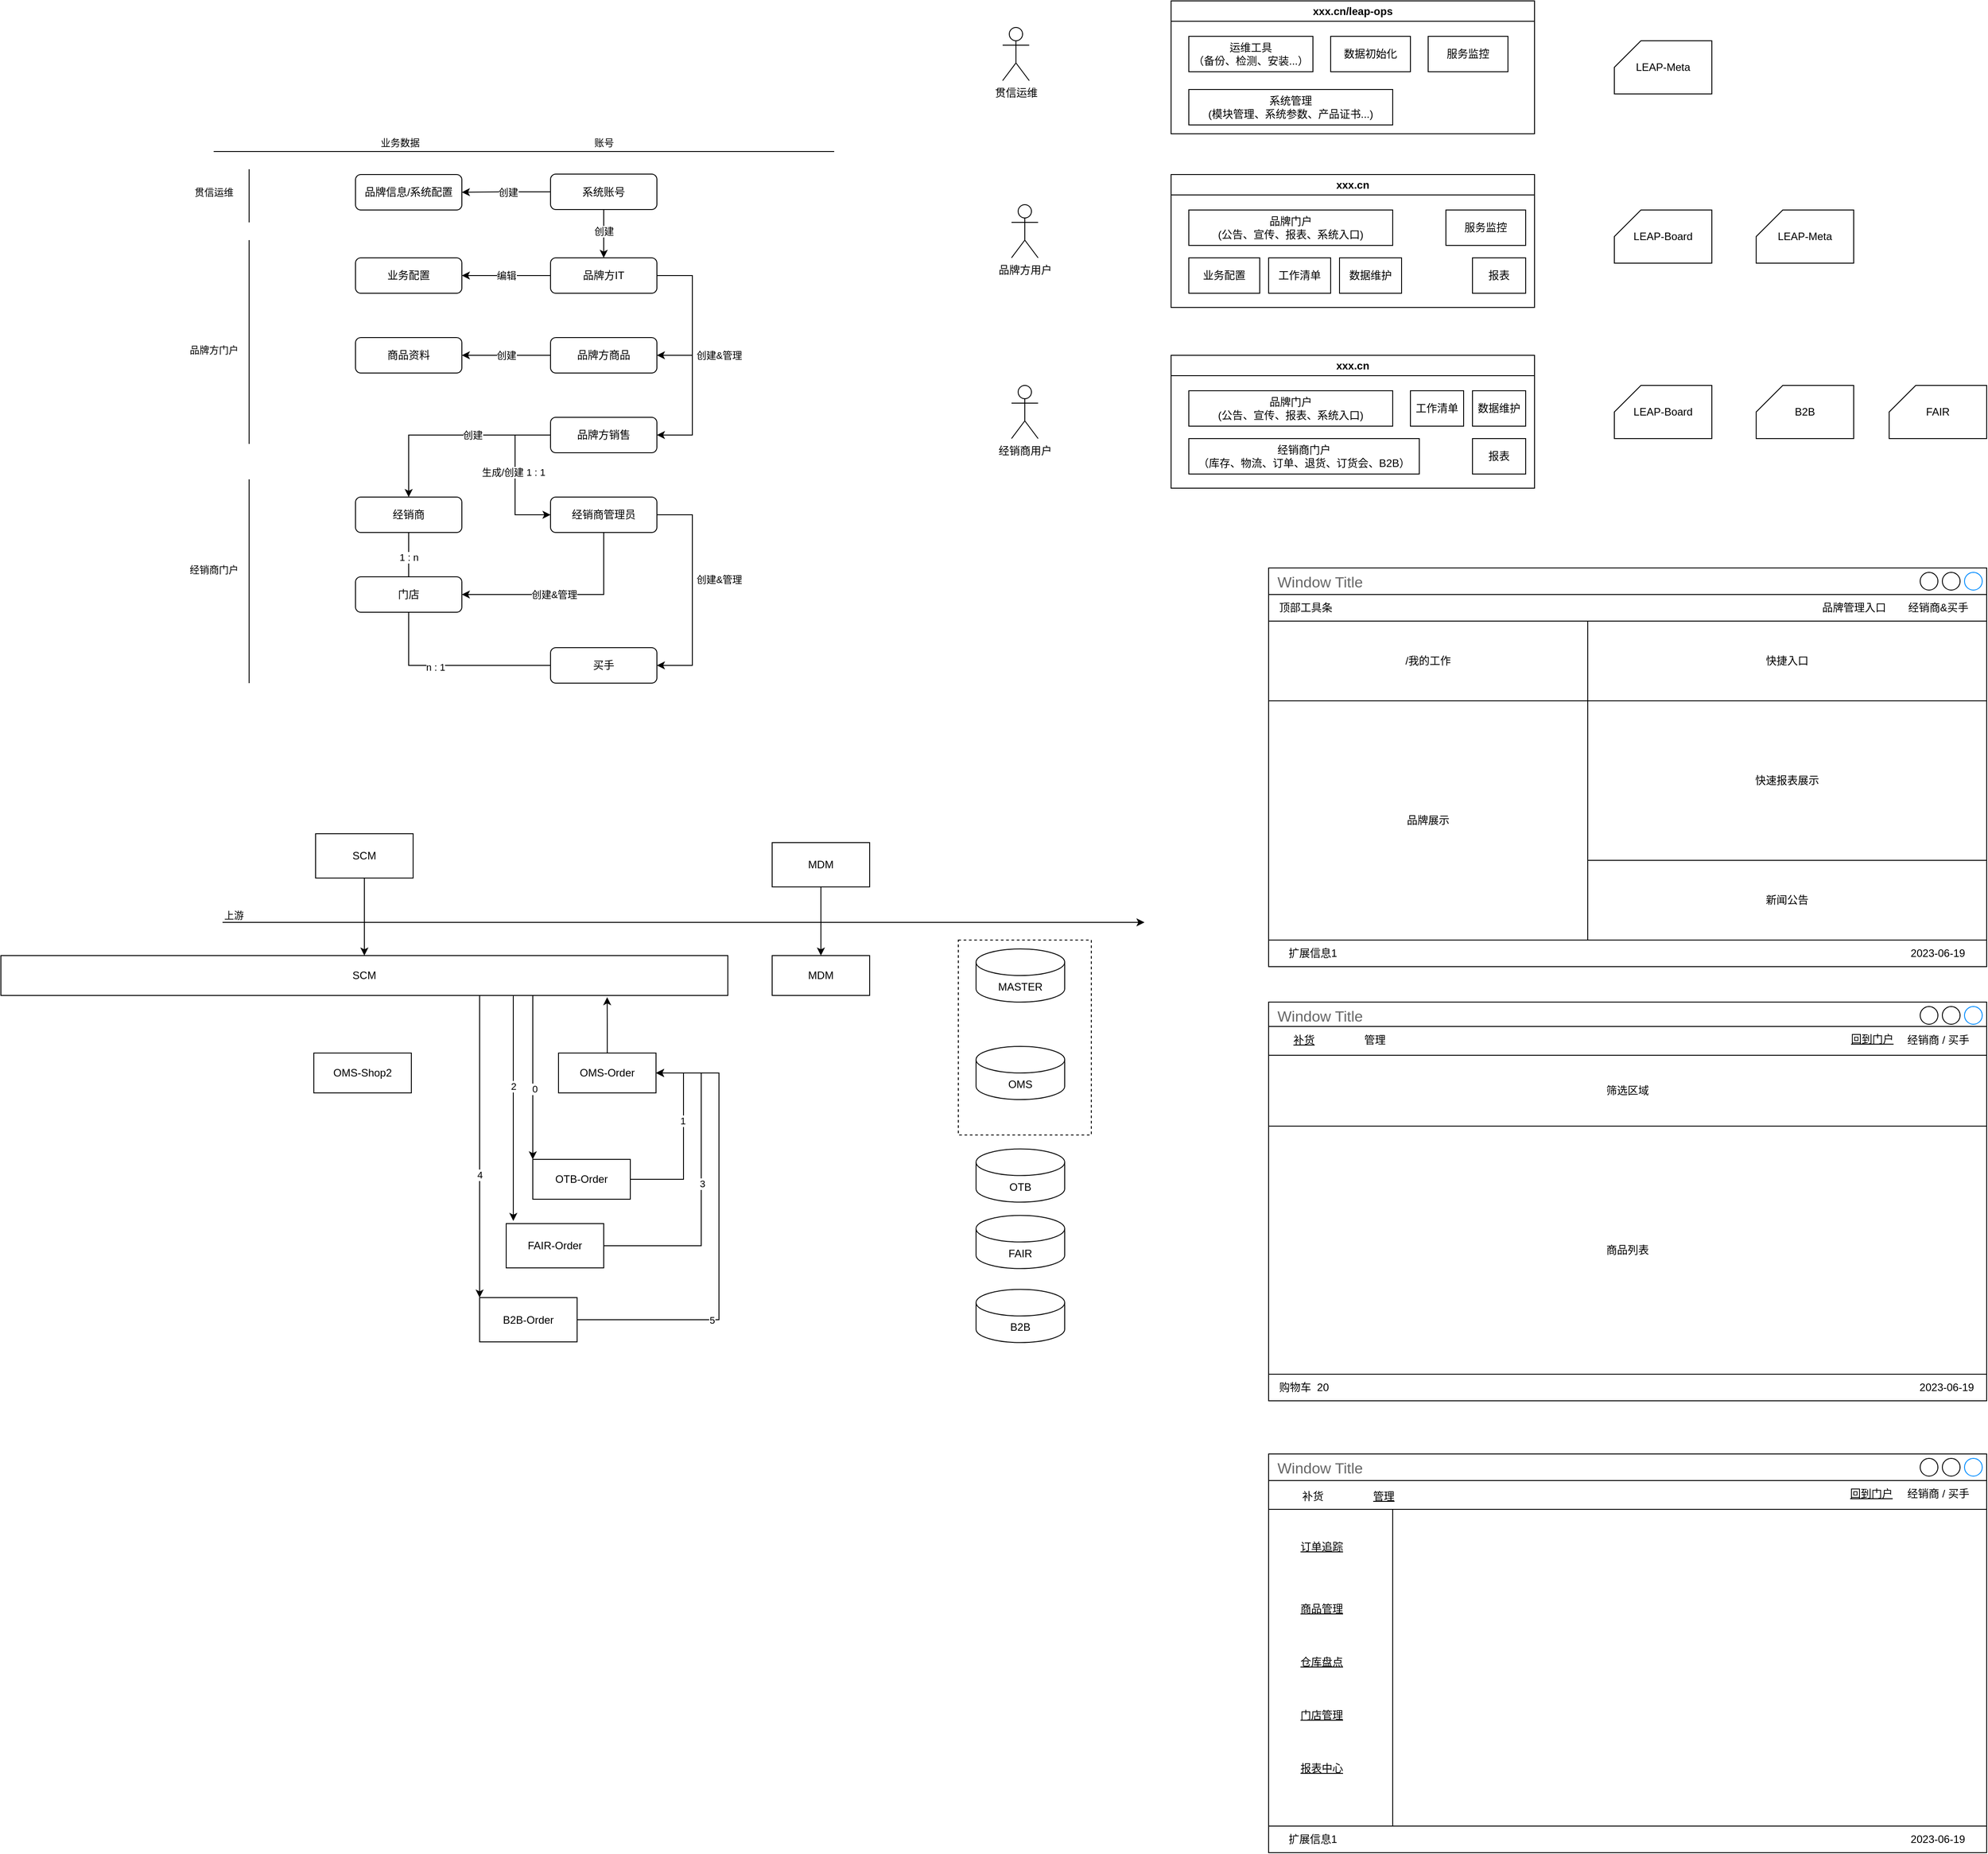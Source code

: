 <mxfile version="21.4.0" type="github">
  <diagram id="C5RBs43oDa-KdzZeNtuy" name="Page-1">
    <mxGraphModel dx="2608" dy="1762" grid="1" gridSize="10" guides="1" tooltips="1" connect="1" arrows="1" fold="1" page="1" pageScale="1" pageWidth="827" pageHeight="1169" math="0" shadow="0">
      <root>
        <mxCell id="WIyWlLk6GJQsqaUBKTNV-0" />
        <mxCell id="WIyWlLk6GJQsqaUBKTNV-1" parent="WIyWlLk6GJQsqaUBKTNV-0" />
        <mxCell id="HjhSXlSNP8xoIB5NwdiO-0" value="" style="rounded=0;whiteSpace=wrap;html=1;dashed=1;" parent="WIyWlLk6GJQsqaUBKTNV-1" vertex="1">
          <mxGeometry x="100" y="240" width="150" height="220" as="geometry" />
        </mxCell>
        <mxCell id="aKXcUhwsYdAueO1rFDs8-0" value="MASTER" style="shape=cylinder3;whiteSpace=wrap;html=1;boundedLbl=1;backgroundOutline=1;size=15;" parent="WIyWlLk6GJQsqaUBKTNV-1" vertex="1">
          <mxGeometry x="120" y="250" width="100" height="60" as="geometry" />
        </mxCell>
        <mxCell id="aKXcUhwsYdAueO1rFDs8-1" value="FAIR" style="shape=cylinder3;whiteSpace=wrap;html=1;boundedLbl=1;backgroundOutline=1;size=15;" parent="WIyWlLk6GJQsqaUBKTNV-1" vertex="1">
          <mxGeometry x="120" y="550.75" width="100" height="60" as="geometry" />
        </mxCell>
        <mxCell id="aKXcUhwsYdAueO1rFDs8-2" value="B2B" style="shape=cylinder3;whiteSpace=wrap;html=1;boundedLbl=1;backgroundOutline=1;size=15;" parent="WIyWlLk6GJQsqaUBKTNV-1" vertex="1">
          <mxGeometry x="120" y="634.25" width="100" height="60" as="geometry" />
        </mxCell>
        <mxCell id="aKXcUhwsYdAueO1rFDs8-3" value="MDM" style="rounded=0;whiteSpace=wrap;html=1;" parent="WIyWlLk6GJQsqaUBKTNV-1" vertex="1">
          <mxGeometry x="-110" y="257.5" width="110" height="45" as="geometry" />
        </mxCell>
        <mxCell id="aKXcUhwsYdAueO1rFDs8-4" value="" style="endArrow=classic;html=1;rounded=0;" parent="WIyWlLk6GJQsqaUBKTNV-1" edge="1">
          <mxGeometry relative="1" as="geometry">
            <mxPoint x="-730" y="220" as="sourcePoint" />
            <mxPoint x="310" y="220" as="targetPoint" />
          </mxGeometry>
        </mxCell>
        <mxCell id="aKXcUhwsYdAueO1rFDs8-6" value="上游" style="edgeLabel;resizable=0;html=1;align=left;verticalAlign=bottom;" parent="aKXcUhwsYdAueO1rFDs8-4" connectable="0" vertex="1">
          <mxGeometry x="-1" relative="1" as="geometry" />
        </mxCell>
        <mxCell id="aKXcUhwsYdAueO1rFDs8-12" style="edgeStyle=orthogonalEdgeStyle;rounded=0;orthogonalLoop=1;jettySize=auto;html=1;entryX=0.5;entryY=0;entryDx=0;entryDy=0;" parent="WIyWlLk6GJQsqaUBKTNV-1" source="aKXcUhwsYdAueO1rFDs8-11" target="aKXcUhwsYdAueO1rFDs8-3" edge="1">
          <mxGeometry relative="1" as="geometry" />
        </mxCell>
        <mxCell id="aKXcUhwsYdAueO1rFDs8-11" value="MDM" style="rounded=0;whiteSpace=wrap;html=1;" parent="WIyWlLk6GJQsqaUBKTNV-1" vertex="1">
          <mxGeometry x="-110" y="130" width="110" height="50" as="geometry" />
        </mxCell>
        <mxCell id="aKXcUhwsYdAueO1rFDs8-53" style="edgeStyle=orthogonalEdgeStyle;rounded=0;orthogonalLoop=1;jettySize=auto;html=1;exitX=0.5;exitY=0;exitDx=0;exitDy=0;entryX=0.834;entryY=1.044;entryDx=0;entryDy=0;entryPerimeter=0;" parent="WIyWlLk6GJQsqaUBKTNV-1" source="aKXcUhwsYdAueO1rFDs8-16" target="aKXcUhwsYdAueO1rFDs8-30" edge="1">
          <mxGeometry relative="1" as="geometry" />
        </mxCell>
        <mxCell id="aKXcUhwsYdAueO1rFDs8-16" value="OMS-Order" style="rounded=0;whiteSpace=wrap;html=1;" parent="WIyWlLk6GJQsqaUBKTNV-1" vertex="1">
          <mxGeometry x="-351" y="367.5" width="110" height="45" as="geometry" />
        </mxCell>
        <mxCell id="aKXcUhwsYdAueO1rFDs8-41" style="edgeStyle=orthogonalEdgeStyle;rounded=0;orthogonalLoop=1;jettySize=auto;html=1;exitX=1;exitY=0.5;exitDx=0;exitDy=0;entryX=1;entryY=0.5;entryDx=0;entryDy=0;" parent="WIyWlLk6GJQsqaUBKTNV-1" source="aKXcUhwsYdAueO1rFDs8-18" target="aKXcUhwsYdAueO1rFDs8-16" edge="1">
          <mxGeometry relative="1" as="geometry">
            <Array as="points">
              <mxPoint x="-190" y="585" />
              <mxPoint x="-190" y="390" />
            </Array>
          </mxGeometry>
        </mxCell>
        <mxCell id="aKXcUhwsYdAueO1rFDs8-50" value="3" style="edgeLabel;html=1;align=center;verticalAlign=middle;resizable=0;points=[];" parent="aKXcUhwsYdAueO1rFDs8-41" vertex="1" connectable="0">
          <mxGeometry x="0.015" y="-1" relative="1" as="geometry">
            <mxPoint as="offset" />
          </mxGeometry>
        </mxCell>
        <mxCell id="aKXcUhwsYdAueO1rFDs8-18" value="FAIR-Order" style="rounded=0;whiteSpace=wrap;html=1;" parent="WIyWlLk6GJQsqaUBKTNV-1" vertex="1">
          <mxGeometry x="-410" y="560" width="110" height="50" as="geometry" />
        </mxCell>
        <mxCell id="aKXcUhwsYdAueO1rFDs8-42" style="edgeStyle=orthogonalEdgeStyle;rounded=0;orthogonalLoop=1;jettySize=auto;html=1;exitX=1;exitY=0.5;exitDx=0;exitDy=0;entryX=1;entryY=0.5;entryDx=0;entryDy=0;" parent="WIyWlLk6GJQsqaUBKTNV-1" source="aKXcUhwsYdAueO1rFDs8-19" target="aKXcUhwsYdAueO1rFDs8-16" edge="1">
          <mxGeometry relative="1" as="geometry">
            <Array as="points">
              <mxPoint x="-170" y="669" />
              <mxPoint x="-170" y="390" />
            </Array>
          </mxGeometry>
        </mxCell>
        <mxCell id="aKXcUhwsYdAueO1rFDs8-52" value="5" style="edgeLabel;html=1;align=center;verticalAlign=middle;resizable=0;points=[];" parent="aKXcUhwsYdAueO1rFDs8-42" vertex="1" connectable="0">
          <mxGeometry x="-0.531" y="-3" relative="1" as="geometry">
            <mxPoint x="32" y="-3" as="offset" />
          </mxGeometry>
        </mxCell>
        <mxCell id="aKXcUhwsYdAueO1rFDs8-19" value="B2B-Order" style="rounded=0;whiteSpace=wrap;html=1;" parent="WIyWlLk6GJQsqaUBKTNV-1" vertex="1">
          <mxGeometry x="-440" y="643.5" width="110" height="50" as="geometry" />
        </mxCell>
        <mxCell id="pjAR7KYMabqM_8vWi96I-1" style="edgeStyle=orthogonalEdgeStyle;rounded=0;orthogonalLoop=1;jettySize=auto;html=1;" parent="WIyWlLk6GJQsqaUBKTNV-1" source="aKXcUhwsYdAueO1rFDs8-22" target="aKXcUhwsYdAueO1rFDs8-30" edge="1">
          <mxGeometry relative="1" as="geometry" />
        </mxCell>
        <mxCell id="aKXcUhwsYdAueO1rFDs8-22" value="SCM" style="rounded=0;whiteSpace=wrap;html=1;" parent="WIyWlLk6GJQsqaUBKTNV-1" vertex="1">
          <mxGeometry x="-625" y="120" width="110" height="50" as="geometry" />
        </mxCell>
        <mxCell id="aKXcUhwsYdAueO1rFDs8-29" value="OMS" style="shape=cylinder3;whiteSpace=wrap;html=1;boundedLbl=1;backgroundOutline=1;size=15;" parent="WIyWlLk6GJQsqaUBKTNV-1" vertex="1">
          <mxGeometry x="120" y="360" width="100" height="60" as="geometry" />
        </mxCell>
        <mxCell id="aKXcUhwsYdAueO1rFDs8-47" style="edgeStyle=orthogonalEdgeStyle;rounded=0;orthogonalLoop=1;jettySize=auto;html=1;entryX=0.073;entryY=-0.06;entryDx=0;entryDy=0;entryPerimeter=0;" parent="WIyWlLk6GJQsqaUBKTNV-1" source="aKXcUhwsYdAueO1rFDs8-30" target="aKXcUhwsYdAueO1rFDs8-18" edge="1">
          <mxGeometry relative="1" as="geometry">
            <Array as="points">
              <mxPoint x="-402" y="390" />
              <mxPoint x="-402" y="390" />
            </Array>
          </mxGeometry>
        </mxCell>
        <mxCell id="aKXcUhwsYdAueO1rFDs8-48" value="2" style="edgeLabel;html=1;align=center;verticalAlign=middle;resizable=0;points=[];" parent="aKXcUhwsYdAueO1rFDs8-47" vertex="1" connectable="0">
          <mxGeometry x="-0.198" relative="1" as="geometry">
            <mxPoint as="offset" />
          </mxGeometry>
        </mxCell>
        <mxCell id="aKXcUhwsYdAueO1rFDs8-49" style="edgeStyle=orthogonalEdgeStyle;rounded=0;orthogonalLoop=1;jettySize=auto;html=1;entryX=0;entryY=0;entryDx=0;entryDy=0;" parent="WIyWlLk6GJQsqaUBKTNV-1" source="aKXcUhwsYdAueO1rFDs8-30" target="aKXcUhwsYdAueO1rFDs8-19" edge="1">
          <mxGeometry relative="1" as="geometry">
            <Array as="points">
              <mxPoint x="-440" y="450" />
              <mxPoint x="-440" y="450" />
            </Array>
          </mxGeometry>
        </mxCell>
        <mxCell id="aKXcUhwsYdAueO1rFDs8-51" value="4" style="edgeLabel;html=1;align=center;verticalAlign=middle;resizable=0;points=[];" parent="aKXcUhwsYdAueO1rFDs8-49" vertex="1" connectable="0">
          <mxGeometry x="0.177" y="-1" relative="1" as="geometry">
            <mxPoint x="1" y="2" as="offset" />
          </mxGeometry>
        </mxCell>
        <mxCell id="pjAR7KYMabqM_8vWi96I-3" style="edgeStyle=orthogonalEdgeStyle;rounded=0;orthogonalLoop=1;jettySize=auto;html=1;exitX=0.75;exitY=1;exitDx=0;exitDy=0;entryX=0;entryY=0;entryDx=0;entryDy=0;" parent="WIyWlLk6GJQsqaUBKTNV-1" source="aKXcUhwsYdAueO1rFDs8-30" target="aKXcUhwsYdAueO1rFDs8-34" edge="1">
          <mxGeometry relative="1" as="geometry">
            <Array as="points">
              <mxPoint x="-380" y="303" />
            </Array>
          </mxGeometry>
        </mxCell>
        <mxCell id="pjAR7KYMabqM_8vWi96I-4" value="0" style="edgeLabel;html=1;align=center;verticalAlign=middle;resizable=0;points=[];" parent="pjAR7KYMabqM_8vWi96I-3" vertex="1" connectable="0">
          <mxGeometry x="0.207" y="2" relative="1" as="geometry">
            <mxPoint as="offset" />
          </mxGeometry>
        </mxCell>
        <mxCell id="aKXcUhwsYdAueO1rFDs8-30" value="SCM" style="rounded=0;whiteSpace=wrap;html=1;" parent="WIyWlLk6GJQsqaUBKTNV-1" vertex="1">
          <mxGeometry x="-980" y="257.5" width="820" height="45" as="geometry" />
        </mxCell>
        <mxCell id="aKXcUhwsYdAueO1rFDs8-33" value="OTB" style="shape=cylinder3;whiteSpace=wrap;html=1;boundedLbl=1;backgroundOutline=1;size=15;" parent="WIyWlLk6GJQsqaUBKTNV-1" vertex="1">
          <mxGeometry x="120" y="475.75" width="100" height="60" as="geometry" />
        </mxCell>
        <mxCell id="aKXcUhwsYdAueO1rFDs8-38" style="edgeStyle=orthogonalEdgeStyle;rounded=0;orthogonalLoop=1;jettySize=auto;html=1;entryX=1;entryY=0.5;entryDx=0;entryDy=0;" parent="WIyWlLk6GJQsqaUBKTNV-1" source="aKXcUhwsYdAueO1rFDs8-34" target="aKXcUhwsYdAueO1rFDs8-16" edge="1">
          <mxGeometry relative="1" as="geometry">
            <Array as="points">
              <mxPoint x="-210" y="510" />
              <mxPoint x="-210" y="390" />
            </Array>
          </mxGeometry>
        </mxCell>
        <mxCell id="aKXcUhwsYdAueO1rFDs8-46" value="1" style="edgeLabel;html=1;align=center;verticalAlign=middle;resizable=0;points=[];" parent="aKXcUhwsYdAueO1rFDs8-38" vertex="1" connectable="0">
          <mxGeometry x="0.194" y="1" relative="1" as="geometry">
            <mxPoint as="offset" />
          </mxGeometry>
        </mxCell>
        <mxCell id="aKXcUhwsYdAueO1rFDs8-34" value="OTB-Order" style="rounded=0;whiteSpace=wrap;html=1;" parent="WIyWlLk6GJQsqaUBKTNV-1" vertex="1">
          <mxGeometry x="-380" y="487.5" width="110" height="45" as="geometry" />
        </mxCell>
        <mxCell id="aKXcUhwsYdAueO1rFDs8-59" value="OMS-Shop2" style="rounded=0;whiteSpace=wrap;html=1;" parent="WIyWlLk6GJQsqaUBKTNV-1" vertex="1">
          <mxGeometry x="-627" y="367.5" width="110" height="45" as="geometry" />
        </mxCell>
        <mxCell id="aKXcUhwsYdAueO1rFDs8-64" style="edgeStyle=orthogonalEdgeStyle;rounded=0;orthogonalLoop=1;jettySize=auto;html=1;exitX=0.5;exitY=1;exitDx=0;exitDy=0;endArrow=none;endFill=0;" parent="WIyWlLk6GJQsqaUBKTNV-1" source="aKXcUhwsYdAueO1rFDs8-62" target="aKXcUhwsYdAueO1rFDs8-63" edge="1">
          <mxGeometry relative="1" as="geometry" />
        </mxCell>
        <mxCell id="aKXcUhwsYdAueO1rFDs8-65" value="1 : n" style="edgeLabel;html=1;align=center;verticalAlign=middle;resizable=0;points=[];" parent="aKXcUhwsYdAueO1rFDs8-64" vertex="1" connectable="0">
          <mxGeometry x="-0.467" relative="1" as="geometry">
            <mxPoint y="14" as="offset" />
          </mxGeometry>
        </mxCell>
        <mxCell id="aKXcUhwsYdAueO1rFDs8-70" style="edgeStyle=orthogonalEdgeStyle;rounded=0;orthogonalLoop=1;jettySize=auto;html=1;exitX=0;exitY=0.5;exitDx=0;exitDy=0;" parent="WIyWlLk6GJQsqaUBKTNV-1" source="aKXcUhwsYdAueO1rFDs8-75" target="aKXcUhwsYdAueO1rFDs8-69" edge="1">
          <mxGeometry relative="1" as="geometry">
            <Array as="points">
              <mxPoint x="-400" y="-330" />
              <mxPoint x="-400" y="-240" />
            </Array>
          </mxGeometry>
        </mxCell>
        <mxCell id="aKXcUhwsYdAueO1rFDs8-71" value="生成/创建 1 : 1" style="edgeLabel;html=1;align=center;verticalAlign=middle;resizable=0;points=[];" parent="aKXcUhwsYdAueO1rFDs8-70" vertex="1" connectable="0">
          <mxGeometry x="-0.04" y="-2" relative="1" as="geometry">
            <mxPoint as="offset" />
          </mxGeometry>
        </mxCell>
        <mxCell id="aKXcUhwsYdAueO1rFDs8-62" value="经销商" style="rounded=1;whiteSpace=wrap;html=1;" parent="WIyWlLk6GJQsqaUBKTNV-1" vertex="1">
          <mxGeometry x="-580" y="-260" width="120" height="40" as="geometry" />
        </mxCell>
        <mxCell id="aKXcUhwsYdAueO1rFDs8-67" style="edgeStyle=orthogonalEdgeStyle;rounded=0;orthogonalLoop=1;jettySize=auto;html=1;exitX=0.5;exitY=1;exitDx=0;exitDy=0;entryX=0;entryY=0.5;entryDx=0;entryDy=0;endArrow=none;endFill=0;" parent="WIyWlLk6GJQsqaUBKTNV-1" source="aKXcUhwsYdAueO1rFDs8-63" target="aKXcUhwsYdAueO1rFDs8-66" edge="1">
          <mxGeometry relative="1" as="geometry" />
        </mxCell>
        <mxCell id="aKXcUhwsYdAueO1rFDs8-68" value="n : 1" style="edgeLabel;html=1;align=center;verticalAlign=middle;resizable=0;points=[];" parent="aKXcUhwsYdAueO1rFDs8-67" vertex="1" connectable="0">
          <mxGeometry x="-0.18" y="-2" relative="1" as="geometry">
            <mxPoint as="offset" />
          </mxGeometry>
        </mxCell>
        <mxCell id="aKXcUhwsYdAueO1rFDs8-63" value="门店" style="rounded=1;whiteSpace=wrap;html=1;" parent="WIyWlLk6GJQsqaUBKTNV-1" vertex="1">
          <mxGeometry x="-580" y="-170" width="120" height="40" as="geometry" />
        </mxCell>
        <mxCell id="aKXcUhwsYdAueO1rFDs8-66" value="买手" style="rounded=1;whiteSpace=wrap;html=1;" parent="WIyWlLk6GJQsqaUBKTNV-1" vertex="1">
          <mxGeometry x="-360" y="-90" width="120" height="40" as="geometry" />
        </mxCell>
        <mxCell id="aKXcUhwsYdAueO1rFDs8-72" style="edgeStyle=orthogonalEdgeStyle;rounded=0;orthogonalLoop=1;jettySize=auto;html=1;exitX=1;exitY=0.5;exitDx=0;exitDy=0;entryX=1;entryY=0.5;entryDx=0;entryDy=0;" parent="WIyWlLk6GJQsqaUBKTNV-1" source="aKXcUhwsYdAueO1rFDs8-69" target="aKXcUhwsYdAueO1rFDs8-66" edge="1">
          <mxGeometry relative="1" as="geometry">
            <Array as="points">
              <mxPoint x="-200" y="-240" />
              <mxPoint x="-200" y="-70" />
            </Array>
          </mxGeometry>
        </mxCell>
        <mxCell id="aKXcUhwsYdAueO1rFDs8-74" value="创建&amp;amp;管理" style="edgeLabel;html=1;align=center;verticalAlign=middle;resizable=0;points=[];" parent="aKXcUhwsYdAueO1rFDs8-72" vertex="1" connectable="0">
          <mxGeometry x="-0.1" relative="1" as="geometry">
            <mxPoint x="30" as="offset" />
          </mxGeometry>
        </mxCell>
        <mxCell id="aKXcUhwsYdAueO1rFDs8-97" style="edgeStyle=orthogonalEdgeStyle;rounded=0;orthogonalLoop=1;jettySize=auto;html=1;exitX=0.5;exitY=1;exitDx=0;exitDy=0;entryX=1;entryY=0.5;entryDx=0;entryDy=0;" parent="WIyWlLk6GJQsqaUBKTNV-1" source="aKXcUhwsYdAueO1rFDs8-69" target="aKXcUhwsYdAueO1rFDs8-63" edge="1">
          <mxGeometry relative="1" as="geometry">
            <Array as="points">
              <mxPoint x="-300" y="-150" />
            </Array>
          </mxGeometry>
        </mxCell>
        <mxCell id="aKXcUhwsYdAueO1rFDs8-98" value="创建&amp;amp;管理" style="edgeLabel;html=1;align=center;verticalAlign=middle;resizable=0;points=[];" parent="aKXcUhwsYdAueO1rFDs8-97" vertex="1" connectable="0">
          <mxGeometry x="0.096" relative="1" as="geometry">
            <mxPoint as="offset" />
          </mxGeometry>
        </mxCell>
        <mxCell id="aKXcUhwsYdAueO1rFDs8-69" value="经销商管理员" style="rounded=1;whiteSpace=wrap;html=1;" parent="WIyWlLk6GJQsqaUBKTNV-1" vertex="1">
          <mxGeometry x="-360" y="-260" width="120" height="40" as="geometry" />
        </mxCell>
        <mxCell id="aKXcUhwsYdAueO1rFDs8-76" style="edgeStyle=orthogonalEdgeStyle;rounded=0;orthogonalLoop=1;jettySize=auto;html=1;exitX=0;exitY=0.5;exitDx=0;exitDy=0;entryX=0.5;entryY=0;entryDx=0;entryDy=0;" parent="WIyWlLk6GJQsqaUBKTNV-1" source="aKXcUhwsYdAueO1rFDs8-75" target="aKXcUhwsYdAueO1rFDs8-62" edge="1">
          <mxGeometry relative="1" as="geometry" />
        </mxCell>
        <mxCell id="aKXcUhwsYdAueO1rFDs8-77" value="创建" style="edgeLabel;html=1;align=center;verticalAlign=middle;resizable=0;points=[];" parent="aKXcUhwsYdAueO1rFDs8-76" vertex="1" connectable="0">
          <mxGeometry x="-0.233" relative="1" as="geometry">
            <mxPoint as="offset" />
          </mxGeometry>
        </mxCell>
        <mxCell id="aKXcUhwsYdAueO1rFDs8-75" value="品牌方销售" style="rounded=1;whiteSpace=wrap;html=1;" parent="WIyWlLk6GJQsqaUBKTNV-1" vertex="1">
          <mxGeometry x="-360" y="-350" width="120" height="40" as="geometry" />
        </mxCell>
        <mxCell id="aKXcUhwsYdAueO1rFDs8-83" value="创建" style="edgeStyle=orthogonalEdgeStyle;rounded=0;orthogonalLoop=1;jettySize=auto;html=1;exitX=0;exitY=0.5;exitDx=0;exitDy=0;" parent="WIyWlLk6GJQsqaUBKTNV-1" source="aKXcUhwsYdAueO1rFDs8-78" target="aKXcUhwsYdAueO1rFDs8-82" edge="1">
          <mxGeometry relative="1" as="geometry" />
        </mxCell>
        <mxCell id="aKXcUhwsYdAueO1rFDs8-78" value="品牌方商品" style="rounded=1;whiteSpace=wrap;html=1;" parent="WIyWlLk6GJQsqaUBKTNV-1" vertex="1">
          <mxGeometry x="-360" y="-440" width="120" height="40" as="geometry" />
        </mxCell>
        <mxCell id="aKXcUhwsYdAueO1rFDs8-80" value="创建&amp;amp;管理" style="edgeStyle=orthogonalEdgeStyle;rounded=0;orthogonalLoop=1;jettySize=auto;html=1;exitX=1;exitY=0.5;exitDx=0;exitDy=0;entryX=1;entryY=0.5;entryDx=0;entryDy=0;" parent="WIyWlLk6GJQsqaUBKTNV-1" source="aKXcUhwsYdAueO1rFDs8-79" target="aKXcUhwsYdAueO1rFDs8-78" edge="1">
          <mxGeometry x="0.529" y="-30" relative="1" as="geometry">
            <Array as="points">
              <mxPoint x="-200" y="-510" />
              <mxPoint x="-200" y="-420" />
            </Array>
            <mxPoint x="30" y="30" as="offset" />
          </mxGeometry>
        </mxCell>
        <mxCell id="aKXcUhwsYdAueO1rFDs8-81" style="edgeStyle=orthogonalEdgeStyle;rounded=0;orthogonalLoop=1;jettySize=auto;html=1;exitX=1;exitY=0.5;exitDx=0;exitDy=0;entryX=1;entryY=0.5;entryDx=0;entryDy=0;" parent="WIyWlLk6GJQsqaUBKTNV-1" source="aKXcUhwsYdAueO1rFDs8-79" target="aKXcUhwsYdAueO1rFDs8-75" edge="1">
          <mxGeometry relative="1" as="geometry">
            <Array as="points">
              <mxPoint x="-200" y="-510" />
              <mxPoint x="-200" y="-330" />
            </Array>
          </mxGeometry>
        </mxCell>
        <mxCell id="aKXcUhwsYdAueO1rFDs8-94" style="edgeStyle=orthogonalEdgeStyle;rounded=0;orthogonalLoop=1;jettySize=auto;html=1;exitX=0;exitY=0.5;exitDx=0;exitDy=0;" parent="WIyWlLk6GJQsqaUBKTNV-1" source="aKXcUhwsYdAueO1rFDs8-79" target="aKXcUhwsYdAueO1rFDs8-93" edge="1">
          <mxGeometry relative="1" as="geometry" />
        </mxCell>
        <mxCell id="aKXcUhwsYdAueO1rFDs8-95" value="编辑" style="edgeLabel;html=1;align=center;verticalAlign=middle;resizable=0;points=[];" parent="aKXcUhwsYdAueO1rFDs8-94" vertex="1" connectable="0">
          <mxGeometry x="0.14" y="1" relative="1" as="geometry">
            <mxPoint x="7" y="-1" as="offset" />
          </mxGeometry>
        </mxCell>
        <mxCell id="aKXcUhwsYdAueO1rFDs8-79" value="品牌方IT" style="rounded=1;whiteSpace=wrap;html=1;" parent="WIyWlLk6GJQsqaUBKTNV-1" vertex="1">
          <mxGeometry x="-360" y="-530" width="120" height="40" as="geometry" />
        </mxCell>
        <mxCell id="aKXcUhwsYdAueO1rFDs8-82" value="商品资料" style="rounded=1;whiteSpace=wrap;html=1;" parent="WIyWlLk6GJQsqaUBKTNV-1" vertex="1">
          <mxGeometry x="-580" y="-440" width="120" height="40" as="geometry" />
        </mxCell>
        <mxCell id="aKXcUhwsYdAueO1rFDs8-84" value="" style="endArrow=none;html=1;rounded=0;" parent="WIyWlLk6GJQsqaUBKTNV-1" edge="1">
          <mxGeometry width="50" height="50" relative="1" as="geometry">
            <mxPoint x="-740" y="-650" as="sourcePoint" />
            <mxPoint x="-40" y="-650" as="targetPoint" />
          </mxGeometry>
        </mxCell>
        <mxCell id="aKXcUhwsYdAueO1rFDs8-85" value="账号" style="edgeLabel;html=1;align=center;verticalAlign=middle;resizable=0;points=[];" parent="aKXcUhwsYdAueO1rFDs8-84" vertex="1" connectable="0">
          <mxGeometry x="0.266" relative="1" as="geometry">
            <mxPoint x="-3" y="-10" as="offset" />
          </mxGeometry>
        </mxCell>
        <mxCell id="aKXcUhwsYdAueO1rFDs8-86" value="业务数据" style="edgeLabel;html=1;align=center;verticalAlign=middle;resizable=0;points=[];" parent="aKXcUhwsYdAueO1rFDs8-84" vertex="1" connectable="0">
          <mxGeometry x="-0.426" relative="1" as="geometry">
            <mxPoint x="9" y="-10" as="offset" />
          </mxGeometry>
        </mxCell>
        <mxCell id="aKXcUhwsYdAueO1rFDs8-90" style="edgeStyle=orthogonalEdgeStyle;rounded=0;orthogonalLoop=1;jettySize=auto;html=1;" parent="WIyWlLk6GJQsqaUBKTNV-1" source="aKXcUhwsYdAueO1rFDs8-87" target="aKXcUhwsYdAueO1rFDs8-88" edge="1">
          <mxGeometry relative="1" as="geometry" />
        </mxCell>
        <mxCell id="aKXcUhwsYdAueO1rFDs8-96" value="创建" style="edgeLabel;html=1;align=center;verticalAlign=middle;resizable=0;points=[];" parent="aKXcUhwsYdAueO1rFDs8-90" vertex="1" connectable="0">
          <mxGeometry x="-0.045" relative="1" as="geometry">
            <mxPoint as="offset" />
          </mxGeometry>
        </mxCell>
        <mxCell id="aKXcUhwsYdAueO1rFDs8-91" style="edgeStyle=orthogonalEdgeStyle;rounded=0;orthogonalLoop=1;jettySize=auto;html=1;exitX=0.5;exitY=1;exitDx=0;exitDy=0;entryX=0.5;entryY=0;entryDx=0;entryDy=0;" parent="WIyWlLk6GJQsqaUBKTNV-1" source="aKXcUhwsYdAueO1rFDs8-87" target="aKXcUhwsYdAueO1rFDs8-79" edge="1">
          <mxGeometry relative="1" as="geometry" />
        </mxCell>
        <mxCell id="aKXcUhwsYdAueO1rFDs8-92" value="创建" style="edgeLabel;html=1;align=center;verticalAlign=middle;resizable=0;points=[];" parent="aKXcUhwsYdAueO1rFDs8-91" vertex="1" connectable="0">
          <mxGeometry x="0.083" y="2" relative="1" as="geometry">
            <mxPoint x="-2" y="-5" as="offset" />
          </mxGeometry>
        </mxCell>
        <mxCell id="aKXcUhwsYdAueO1rFDs8-87" value="系统账号" style="rounded=1;whiteSpace=wrap;html=1;" parent="WIyWlLk6GJQsqaUBKTNV-1" vertex="1">
          <mxGeometry x="-360" y="-624.5" width="120" height="40" as="geometry" />
        </mxCell>
        <mxCell id="aKXcUhwsYdAueO1rFDs8-88" value="品牌信息/系统配置" style="rounded=1;whiteSpace=wrap;html=1;" parent="WIyWlLk6GJQsqaUBKTNV-1" vertex="1">
          <mxGeometry x="-580" y="-624" width="120" height="40" as="geometry" />
        </mxCell>
        <mxCell id="aKXcUhwsYdAueO1rFDs8-93" value="业务配置" style="rounded=1;whiteSpace=wrap;html=1;" parent="WIyWlLk6GJQsqaUBKTNV-1" vertex="1">
          <mxGeometry x="-580" y="-530" width="120" height="40" as="geometry" />
        </mxCell>
        <mxCell id="aKXcUhwsYdAueO1rFDs8-99" value="" style="endArrow=none;html=1;rounded=0;" parent="WIyWlLk6GJQsqaUBKTNV-1" edge="1">
          <mxGeometry width="50" height="50" relative="1" as="geometry">
            <mxPoint x="-700" y="-320" as="sourcePoint" />
            <mxPoint x="-700" y="-550" as="targetPoint" />
          </mxGeometry>
        </mxCell>
        <mxCell id="aKXcUhwsYdAueO1rFDs8-101" value="品牌方门户" style="edgeLabel;html=1;align=center;verticalAlign=middle;resizable=0;points=[];" parent="aKXcUhwsYdAueO1rFDs8-99" vertex="1" connectable="0">
          <mxGeometry x="0.24" y="2" relative="1" as="geometry">
            <mxPoint x="-38" y="36" as="offset" />
          </mxGeometry>
        </mxCell>
        <mxCell id="aKXcUhwsYdAueO1rFDs8-100" value="" style="endArrow=none;html=1;rounded=0;" parent="WIyWlLk6GJQsqaUBKTNV-1" edge="1">
          <mxGeometry width="50" height="50" relative="1" as="geometry">
            <mxPoint x="-700" y="-50" as="sourcePoint" />
            <mxPoint x="-700" y="-280" as="targetPoint" />
          </mxGeometry>
        </mxCell>
        <mxCell id="aKXcUhwsYdAueO1rFDs8-104" value="经销商门户" style="edgeLabel;html=1;align=center;verticalAlign=middle;resizable=0;points=[];" parent="aKXcUhwsYdAueO1rFDs8-100" vertex="1" connectable="0">
          <mxGeometry x="0.113" y="-3" relative="1" as="geometry">
            <mxPoint x="-43" as="offset" />
          </mxGeometry>
        </mxCell>
        <mxCell id="aKXcUhwsYdAueO1rFDs8-102" value="" style="endArrow=none;html=1;rounded=0;" parent="WIyWlLk6GJQsqaUBKTNV-1" edge="1">
          <mxGeometry width="50" height="50" relative="1" as="geometry">
            <mxPoint x="-700" y="-570" as="sourcePoint" />
            <mxPoint x="-700" y="-630" as="targetPoint" />
          </mxGeometry>
        </mxCell>
        <mxCell id="aKXcUhwsYdAueO1rFDs8-103" value="贯信运维" style="edgeLabel;html=1;align=center;verticalAlign=middle;resizable=0;points=[];" parent="aKXcUhwsYdAueO1rFDs8-102" vertex="1" connectable="0">
          <mxGeometry x="0.24" y="2" relative="1" as="geometry">
            <mxPoint x="-38" y="3" as="offset" />
          </mxGeometry>
        </mxCell>
        <mxCell id="aKXcUhwsYdAueO1rFDs8-105" value="品牌方用户" style="shape=umlActor;verticalLabelPosition=bottom;verticalAlign=top;html=1;outlineConnect=0;" parent="WIyWlLk6GJQsqaUBKTNV-1" vertex="1">
          <mxGeometry x="160" y="-590" width="30" height="60" as="geometry" />
        </mxCell>
        <mxCell id="aKXcUhwsYdAueO1rFDs8-106" value="贯信运维" style="shape=umlActor;verticalLabelPosition=bottom;verticalAlign=top;html=1;outlineConnect=0;" parent="WIyWlLk6GJQsqaUBKTNV-1" vertex="1">
          <mxGeometry x="150" y="-790" width="30" height="60" as="geometry" />
        </mxCell>
        <mxCell id="aKXcUhwsYdAueO1rFDs8-107" value="xxx.cn/leap-ops" style="swimlane;whiteSpace=wrap;html=1;" parent="WIyWlLk6GJQsqaUBKTNV-1" vertex="1">
          <mxGeometry x="340" y="-820" width="410" height="150" as="geometry" />
        </mxCell>
        <mxCell id="aKXcUhwsYdAueO1rFDs8-108" value="服务监控" style="rounded=0;whiteSpace=wrap;html=1;" parent="aKXcUhwsYdAueO1rFDs8-107" vertex="1">
          <mxGeometry x="290" y="40" width="90" height="40" as="geometry" />
        </mxCell>
        <mxCell id="aKXcUhwsYdAueO1rFDs8-110" value="运维工具&lt;br&gt;（备份、检测、安装...）" style="rounded=0;whiteSpace=wrap;html=1;" parent="aKXcUhwsYdAueO1rFDs8-107" vertex="1">
          <mxGeometry x="20" y="40" width="140" height="40" as="geometry" />
        </mxCell>
        <mxCell id="aKXcUhwsYdAueO1rFDs8-111" value="系统管理&lt;br&gt;(模块管理、系统参数、产品证书...)" style="rounded=0;whiteSpace=wrap;html=1;" parent="aKXcUhwsYdAueO1rFDs8-107" vertex="1">
          <mxGeometry x="20" y="100" width="230" height="40" as="geometry" />
        </mxCell>
        <mxCell id="aKXcUhwsYdAueO1rFDs8-109" value="数据初始化" style="rounded=0;whiteSpace=wrap;html=1;" parent="aKXcUhwsYdAueO1rFDs8-107" vertex="1">
          <mxGeometry x="180" y="40" width="90" height="40" as="geometry" />
        </mxCell>
        <mxCell id="aKXcUhwsYdAueO1rFDs8-112" value="xxx.cn" style="swimlane;whiteSpace=wrap;html=1;" parent="WIyWlLk6GJQsqaUBKTNV-1" vertex="1">
          <mxGeometry x="340" y="-624" width="410" height="150" as="geometry" />
        </mxCell>
        <mxCell id="aKXcUhwsYdAueO1rFDs8-113" value="服务监控" style="rounded=0;whiteSpace=wrap;html=1;" parent="aKXcUhwsYdAueO1rFDs8-112" vertex="1">
          <mxGeometry x="310" y="40" width="90" height="40" as="geometry" />
        </mxCell>
        <mxCell id="aKXcUhwsYdAueO1rFDs8-115" value="品牌门户&lt;br&gt;(公告、宣传、报表、系统入口)" style="rounded=0;whiteSpace=wrap;html=1;" parent="aKXcUhwsYdAueO1rFDs8-112" vertex="1">
          <mxGeometry x="20" y="40" width="230" height="40" as="geometry" />
        </mxCell>
        <mxCell id="aKXcUhwsYdAueO1rFDs8-117" value="业务配置" style="rounded=0;whiteSpace=wrap;html=1;" parent="aKXcUhwsYdAueO1rFDs8-112" vertex="1">
          <mxGeometry x="20" y="94" width="80" height="40" as="geometry" />
        </mxCell>
        <mxCell id="aKXcUhwsYdAueO1rFDs8-118" value="工作清单" style="rounded=0;whiteSpace=wrap;html=1;" parent="aKXcUhwsYdAueO1rFDs8-112" vertex="1">
          <mxGeometry x="110" y="94" width="70" height="40" as="geometry" />
        </mxCell>
        <mxCell id="aKXcUhwsYdAueO1rFDs8-119" value="报表" style="rounded=0;whiteSpace=wrap;html=1;" parent="aKXcUhwsYdAueO1rFDs8-112" vertex="1">
          <mxGeometry x="340" y="94" width="60" height="40" as="geometry" />
        </mxCell>
        <mxCell id="aKXcUhwsYdAueO1rFDs8-129" value="数据维护" style="rounded=0;whiteSpace=wrap;html=1;" parent="aKXcUhwsYdAueO1rFDs8-112" vertex="1">
          <mxGeometry x="190" y="94" width="70" height="40" as="geometry" />
        </mxCell>
        <mxCell id="aKXcUhwsYdAueO1rFDs8-120" value="经销商用户" style="shape=umlActor;verticalLabelPosition=bottom;verticalAlign=top;html=1;outlineConnect=0;" parent="WIyWlLk6GJQsqaUBKTNV-1" vertex="1">
          <mxGeometry x="160" y="-386" width="30" height="60" as="geometry" />
        </mxCell>
        <mxCell id="aKXcUhwsYdAueO1rFDs8-121" value="xxx.cn" style="swimlane;whiteSpace=wrap;html=1;" parent="WIyWlLk6GJQsqaUBKTNV-1" vertex="1">
          <mxGeometry x="340" y="-420" width="410" height="150" as="geometry" />
        </mxCell>
        <mxCell id="aKXcUhwsYdAueO1rFDs8-123" value="品牌门户&lt;br&gt;(公告、宣传、报表、系统入口)" style="rounded=0;whiteSpace=wrap;html=1;" parent="aKXcUhwsYdAueO1rFDs8-121" vertex="1">
          <mxGeometry x="20" y="40" width="230" height="40" as="geometry" />
        </mxCell>
        <mxCell id="aKXcUhwsYdAueO1rFDs8-125" value="工作清单" style="rounded=0;whiteSpace=wrap;html=1;" parent="aKXcUhwsYdAueO1rFDs8-121" vertex="1">
          <mxGeometry x="270" y="40" width="60" height="40" as="geometry" />
        </mxCell>
        <mxCell id="aKXcUhwsYdAueO1rFDs8-126" value="报表" style="rounded=0;whiteSpace=wrap;html=1;" parent="aKXcUhwsYdAueO1rFDs8-121" vertex="1">
          <mxGeometry x="340" y="94" width="60" height="40" as="geometry" />
        </mxCell>
        <mxCell id="aKXcUhwsYdAueO1rFDs8-127" value="经销商门户&lt;br&gt;（库存、物流、订单、退货、订货会、B2B）" style="rounded=0;whiteSpace=wrap;html=1;" parent="aKXcUhwsYdAueO1rFDs8-121" vertex="1">
          <mxGeometry x="20" y="94" width="260" height="40" as="geometry" />
        </mxCell>
        <mxCell id="aKXcUhwsYdAueO1rFDs8-130" value="数据维护" style="rounded=0;whiteSpace=wrap;html=1;" parent="aKXcUhwsYdAueO1rFDs8-121" vertex="1">
          <mxGeometry x="340" y="40" width="60" height="40" as="geometry" />
        </mxCell>
        <mxCell id="aKXcUhwsYdAueO1rFDs8-131" value="LEAP-Meta" style="shape=card;whiteSpace=wrap;html=1;" parent="WIyWlLk6GJQsqaUBKTNV-1" vertex="1">
          <mxGeometry x="840" y="-775" width="110" height="60" as="geometry" />
        </mxCell>
        <mxCell id="aKXcUhwsYdAueO1rFDs8-132" value="LEAP-Board" style="shape=card;whiteSpace=wrap;html=1;" parent="WIyWlLk6GJQsqaUBKTNV-1" vertex="1">
          <mxGeometry x="840" y="-584" width="110" height="60" as="geometry" />
        </mxCell>
        <mxCell id="aKXcUhwsYdAueO1rFDs8-133" value="B2B" style="shape=card;whiteSpace=wrap;html=1;" parent="WIyWlLk6GJQsqaUBKTNV-1" vertex="1">
          <mxGeometry x="1000" y="-386" width="110" height="60" as="geometry" />
        </mxCell>
        <mxCell id="aKXcUhwsYdAueO1rFDs8-134" value="FAIR" style="shape=card;whiteSpace=wrap;html=1;" parent="WIyWlLk6GJQsqaUBKTNV-1" vertex="1">
          <mxGeometry x="1150" y="-386" width="110" height="60" as="geometry" />
        </mxCell>
        <mxCell id="aKXcUhwsYdAueO1rFDs8-135" value="LEAP-Meta" style="shape=card;whiteSpace=wrap;html=1;" parent="WIyWlLk6GJQsqaUBKTNV-1" vertex="1">
          <mxGeometry x="1000" y="-584" width="110" height="60" as="geometry" />
        </mxCell>
        <mxCell id="aKXcUhwsYdAueO1rFDs8-136" value="LEAP-Board" style="shape=card;whiteSpace=wrap;html=1;" parent="WIyWlLk6GJQsqaUBKTNV-1" vertex="1">
          <mxGeometry x="840" y="-386" width="110" height="60" as="geometry" />
        </mxCell>
        <mxCell id="B4go0ORNSefk7vjcMfsI-0" value="Window Title" style="strokeWidth=1;shadow=0;dashed=0;align=center;html=1;shape=mxgraph.mockup.containers.window;align=left;verticalAlign=top;spacingLeft=8;strokeColor2=#008cff;strokeColor3=#c4c4c4;fontColor=#666666;mainText=;fontSize=17;labelBackgroundColor=none;whiteSpace=wrap;" vertex="1" parent="WIyWlLk6GJQsqaUBKTNV-1">
          <mxGeometry x="450" y="-180" width="810" height="450" as="geometry" />
        </mxCell>
        <mxCell id="B4go0ORNSefk7vjcMfsI-1" value="" style="rounded=0;whiteSpace=wrap;html=1;" vertex="1" parent="WIyWlLk6GJQsqaUBKTNV-1">
          <mxGeometry x="450" y="240" width="810" height="30" as="geometry" />
        </mxCell>
        <mxCell id="B4go0ORNSefk7vjcMfsI-2" value="2023-06-19" style="text;html=1;strokeColor=none;fillColor=none;align=center;verticalAlign=middle;whiteSpace=wrap;rounded=0;" vertex="1" parent="WIyWlLk6GJQsqaUBKTNV-1">
          <mxGeometry x="1160" y="240" width="90" height="30" as="geometry" />
        </mxCell>
        <mxCell id="B4go0ORNSefk7vjcMfsI-3" value="扩展信息1" style="text;html=1;strokeColor=none;fillColor=none;align=center;verticalAlign=middle;whiteSpace=wrap;rounded=0;" vertex="1" parent="WIyWlLk6GJQsqaUBKTNV-1">
          <mxGeometry x="470" y="240" width="60" height="30" as="geometry" />
        </mxCell>
        <mxCell id="B4go0ORNSefk7vjcMfsI-10" value="快速报表展示" style="rounded=0;whiteSpace=wrap;html=1;" vertex="1" parent="WIyWlLk6GJQsqaUBKTNV-1">
          <mxGeometry x="810" y="-30" width="450" height="180" as="geometry" />
        </mxCell>
        <mxCell id="B4go0ORNSefk7vjcMfsI-11" value="&amp;nbsp; &amp;nbsp;顶部工具条" style="rounded=0;whiteSpace=wrap;html=1;align=left;" vertex="1" parent="WIyWlLk6GJQsqaUBKTNV-1">
          <mxGeometry x="450" y="-150" width="810" height="30" as="geometry" />
        </mxCell>
        <mxCell id="B4go0ORNSefk7vjcMfsI-12" value="经销商&amp;amp;买手" style="text;html=1;strokeColor=none;fillColor=none;align=center;verticalAlign=middle;whiteSpace=wrap;rounded=0;" vertex="1" parent="WIyWlLk6GJQsqaUBKTNV-1">
          <mxGeometry x="1154.5" y="-150" width="101" height="30" as="geometry" />
        </mxCell>
        <mxCell id="B4go0ORNSefk7vjcMfsI-13" value="品牌管理入口" style="text;html=1;strokeColor=none;fillColor=none;align=center;verticalAlign=middle;whiteSpace=wrap;rounded=0;" vertex="1" parent="WIyWlLk6GJQsqaUBKTNV-1">
          <mxGeometry x="1060" y="-150" width="101" height="30" as="geometry" />
        </mxCell>
        <mxCell id="B4go0ORNSefk7vjcMfsI-14" value="品牌展示" style="rounded=0;whiteSpace=wrap;html=1;" vertex="1" parent="WIyWlLk6GJQsqaUBKTNV-1">
          <mxGeometry x="450" y="-30" width="360" height="270" as="geometry" />
        </mxCell>
        <mxCell id="B4go0ORNSefk7vjcMfsI-15" value="新闻公告" style="rounded=0;whiteSpace=wrap;html=1;" vertex="1" parent="WIyWlLk6GJQsqaUBKTNV-1">
          <mxGeometry x="810" y="150" width="450" height="90" as="geometry" />
        </mxCell>
        <mxCell id="B4go0ORNSefk7vjcMfsI-18" value="快捷入口" style="rounded=0;whiteSpace=wrap;html=1;" vertex="1" parent="WIyWlLk6GJQsqaUBKTNV-1">
          <mxGeometry x="810" y="-120" width="450" height="90" as="geometry" />
        </mxCell>
        <mxCell id="B4go0ORNSefk7vjcMfsI-19" value="/我的工作" style="rounded=0;whiteSpace=wrap;html=1;" vertex="1" parent="WIyWlLk6GJQsqaUBKTNV-1">
          <mxGeometry x="450" y="-120" width="360" height="90" as="geometry" />
        </mxCell>
        <mxCell id="B4go0ORNSefk7vjcMfsI-21" value="Window Title" style="strokeWidth=1;shadow=0;dashed=0;align=center;html=1;shape=mxgraph.mockup.containers.window;align=left;verticalAlign=top;spacingLeft=8;strokeColor2=#008cff;strokeColor3=#c4c4c4;fontColor=#666666;mainText=;fontSize=17;labelBackgroundColor=none;whiteSpace=wrap;" vertex="1" parent="WIyWlLk6GJQsqaUBKTNV-1">
          <mxGeometry x="450" y="310" width="810" height="450" as="geometry" />
        </mxCell>
        <mxCell id="B4go0ORNSefk7vjcMfsI-22" value="" style="rounded=0;whiteSpace=wrap;html=1;" vertex="1" parent="WIyWlLk6GJQsqaUBKTNV-1">
          <mxGeometry x="450" y="730" width="810" height="30" as="geometry" />
        </mxCell>
        <mxCell id="B4go0ORNSefk7vjcMfsI-23" value="购物车&amp;nbsp; 20" style="text;html=1;strokeColor=none;fillColor=none;align=center;verticalAlign=middle;whiteSpace=wrap;rounded=0;" vertex="1" parent="WIyWlLk6GJQsqaUBKTNV-1">
          <mxGeometry x="450" y="730" width="80" height="30" as="geometry" />
        </mxCell>
        <mxCell id="B4go0ORNSefk7vjcMfsI-24" value="2023-06-19" style="text;html=1;strokeColor=none;fillColor=none;align=center;verticalAlign=middle;whiteSpace=wrap;rounded=0;" vertex="1" parent="WIyWlLk6GJQsqaUBKTNV-1">
          <mxGeometry x="1170" y="730" width="90" height="30" as="geometry" />
        </mxCell>
        <mxCell id="B4go0ORNSefk7vjcMfsI-25" value="" style="rounded=0;whiteSpace=wrap;html=1;align=left;" vertex="1" parent="WIyWlLk6GJQsqaUBKTNV-1">
          <mxGeometry x="450" y="337.5" width="810" height="32.5" as="geometry" />
        </mxCell>
        <mxCell id="B4go0ORNSefk7vjcMfsI-26" value="经销商 / 买手" style="text;html=1;strokeColor=none;fillColor=none;align=center;verticalAlign=middle;whiteSpace=wrap;rounded=0;" vertex="1" parent="WIyWlLk6GJQsqaUBKTNV-1">
          <mxGeometry x="1154.5" y="337.5" width="101" height="30" as="geometry" />
        </mxCell>
        <mxCell id="B4go0ORNSefk7vjcMfsI-31" value="筛选区域" style="rounded=0;whiteSpace=wrap;html=1;" vertex="1" parent="WIyWlLk6GJQsqaUBKTNV-1">
          <mxGeometry x="450" y="370" width="810" height="80" as="geometry" />
        </mxCell>
        <mxCell id="B4go0ORNSefk7vjcMfsI-32" value="商品列表" style="rounded=0;whiteSpace=wrap;html=1;" vertex="1" parent="WIyWlLk6GJQsqaUBKTNV-1">
          <mxGeometry x="450" y="450" width="810" height="280" as="geometry" />
        </mxCell>
        <mxCell id="B4go0ORNSefk7vjcMfsI-33" value="Window Title" style="strokeWidth=1;shadow=0;dashed=0;align=center;html=1;shape=mxgraph.mockup.containers.window;align=left;verticalAlign=top;spacingLeft=8;strokeColor2=#008cff;strokeColor3=#c4c4c4;fontColor=#666666;mainText=;fontSize=17;labelBackgroundColor=none;whiteSpace=wrap;" vertex="1" parent="WIyWlLk6GJQsqaUBKTNV-1">
          <mxGeometry x="450" y="820" width="810" height="450" as="geometry" />
        </mxCell>
        <mxCell id="B4go0ORNSefk7vjcMfsI-34" value="" style="rounded=0;whiteSpace=wrap;html=1;" vertex="1" parent="WIyWlLk6GJQsqaUBKTNV-1">
          <mxGeometry x="450" y="1240" width="810" height="30" as="geometry" />
        </mxCell>
        <mxCell id="B4go0ORNSefk7vjcMfsI-35" value="2023-06-19" style="text;html=1;strokeColor=none;fillColor=none;align=center;verticalAlign=middle;whiteSpace=wrap;rounded=0;" vertex="1" parent="WIyWlLk6GJQsqaUBKTNV-1">
          <mxGeometry x="1160" y="1240" width="90" height="30" as="geometry" />
        </mxCell>
        <mxCell id="B4go0ORNSefk7vjcMfsI-36" value="扩展信息1" style="text;html=1;strokeColor=none;fillColor=none;align=center;verticalAlign=middle;whiteSpace=wrap;rounded=0;" vertex="1" parent="WIyWlLk6GJQsqaUBKTNV-1">
          <mxGeometry x="470" y="1240" width="60" height="30" as="geometry" />
        </mxCell>
        <mxCell id="B4go0ORNSefk7vjcMfsI-37" value="" style="rounded=0;whiteSpace=wrap;html=1;align=left;" vertex="1" parent="WIyWlLk6GJQsqaUBKTNV-1">
          <mxGeometry x="450" y="850" width="810" height="32.5" as="geometry" />
        </mxCell>
        <mxCell id="B4go0ORNSefk7vjcMfsI-38" value="经销商 / 买手" style="text;html=1;strokeColor=none;fillColor=none;align=center;verticalAlign=middle;whiteSpace=wrap;rounded=0;" vertex="1" parent="WIyWlLk6GJQsqaUBKTNV-1">
          <mxGeometry x="1154.5" y="850" width="101" height="30" as="geometry" />
        </mxCell>
        <mxCell id="B4go0ORNSefk7vjcMfsI-41" value="" style="rounded=0;whiteSpace=wrap;html=1;" vertex="1" parent="WIyWlLk6GJQsqaUBKTNV-1">
          <mxGeometry x="450" y="882.5" width="140" height="357.5" as="geometry" />
        </mxCell>
        <mxCell id="B4go0ORNSefk7vjcMfsI-42" value="补货" style="text;html=1;strokeColor=none;fillColor=none;align=center;verticalAlign=middle;whiteSpace=wrap;rounded=0;fontStyle=0" vertex="1" parent="WIyWlLk6GJQsqaUBKTNV-1">
          <mxGeometry x="470" y="853" width="60" height="30" as="geometry" />
        </mxCell>
        <mxCell id="B4go0ORNSefk7vjcMfsI-43" value="管理" style="text;html=1;strokeColor=none;fillColor=none;align=center;verticalAlign=middle;whiteSpace=wrap;rounded=0;fontStyle=4" vertex="1" parent="WIyWlLk6GJQsqaUBKTNV-1">
          <mxGeometry x="550" y="853" width="60" height="30" as="geometry" />
        </mxCell>
        <mxCell id="B4go0ORNSefk7vjcMfsI-44" value="补货" style="text;html=1;strokeColor=none;fillColor=none;align=center;verticalAlign=middle;whiteSpace=wrap;rounded=0;fontStyle=4" vertex="1" parent="WIyWlLk6GJQsqaUBKTNV-1">
          <mxGeometry x="460" y="337.5" width="60" height="30" as="geometry" />
        </mxCell>
        <mxCell id="B4go0ORNSefk7vjcMfsI-45" value="管理" style="text;html=1;strokeColor=none;fillColor=none;align=center;verticalAlign=middle;whiteSpace=wrap;rounded=0;fontStyle=0" vertex="1" parent="WIyWlLk6GJQsqaUBKTNV-1">
          <mxGeometry x="540" y="337.5" width="60" height="30" as="geometry" />
        </mxCell>
        <mxCell id="B4go0ORNSefk7vjcMfsI-46" value="报表中心" style="text;html=1;strokeColor=none;fillColor=none;align=center;verticalAlign=middle;whiteSpace=wrap;rounded=0;fontStyle=4" vertex="1" parent="WIyWlLk6GJQsqaUBKTNV-1">
          <mxGeometry x="480" y="1160" width="60" height="30" as="geometry" />
        </mxCell>
        <mxCell id="B4go0ORNSefk7vjcMfsI-47" value="门店管理" style="text;html=1;strokeColor=none;fillColor=none;align=center;verticalAlign=middle;whiteSpace=wrap;rounded=0;fontStyle=4" vertex="1" parent="WIyWlLk6GJQsqaUBKTNV-1">
          <mxGeometry x="480" y="1100" width="60" height="30" as="geometry" />
        </mxCell>
        <mxCell id="B4go0ORNSefk7vjcMfsI-48" value="仓库盘点" style="text;html=1;strokeColor=none;fillColor=none;align=center;verticalAlign=middle;whiteSpace=wrap;rounded=0;fontStyle=4" vertex="1" parent="WIyWlLk6GJQsqaUBKTNV-1">
          <mxGeometry x="480" y="1040" width="60" height="30" as="geometry" />
        </mxCell>
        <mxCell id="B4go0ORNSefk7vjcMfsI-49" value="订单追踪" style="text;html=1;strokeColor=none;fillColor=none;align=center;verticalAlign=middle;whiteSpace=wrap;rounded=0;fontStyle=4" vertex="1" parent="WIyWlLk6GJQsqaUBKTNV-1">
          <mxGeometry x="480" y="910" width="60" height="30" as="geometry" />
        </mxCell>
        <mxCell id="B4go0ORNSefk7vjcMfsI-50" value="商品管理" style="text;html=1;strokeColor=none;fillColor=none;align=center;verticalAlign=middle;whiteSpace=wrap;rounded=0;fontStyle=4" vertex="1" parent="WIyWlLk6GJQsqaUBKTNV-1">
          <mxGeometry x="480" y="980" width="60" height="30" as="geometry" />
        </mxCell>
        <mxCell id="B4go0ORNSefk7vjcMfsI-52" value="回到门户" style="text;html=1;strokeColor=none;fillColor=none;align=center;verticalAlign=middle;whiteSpace=wrap;rounded=0;fontStyle=4" vertex="1" parent="WIyWlLk6GJQsqaUBKTNV-1">
          <mxGeometry x="1100" y="850" width="60" height="30" as="geometry" />
        </mxCell>
        <mxCell id="B4go0ORNSefk7vjcMfsI-53" value="回到门户" style="text;html=1;strokeColor=none;fillColor=none;align=center;verticalAlign=middle;whiteSpace=wrap;rounded=0;fontStyle=4" vertex="1" parent="WIyWlLk6GJQsqaUBKTNV-1">
          <mxGeometry x="1101" y="337" width="60" height="30" as="geometry" />
        </mxCell>
      </root>
    </mxGraphModel>
  </diagram>
</mxfile>
